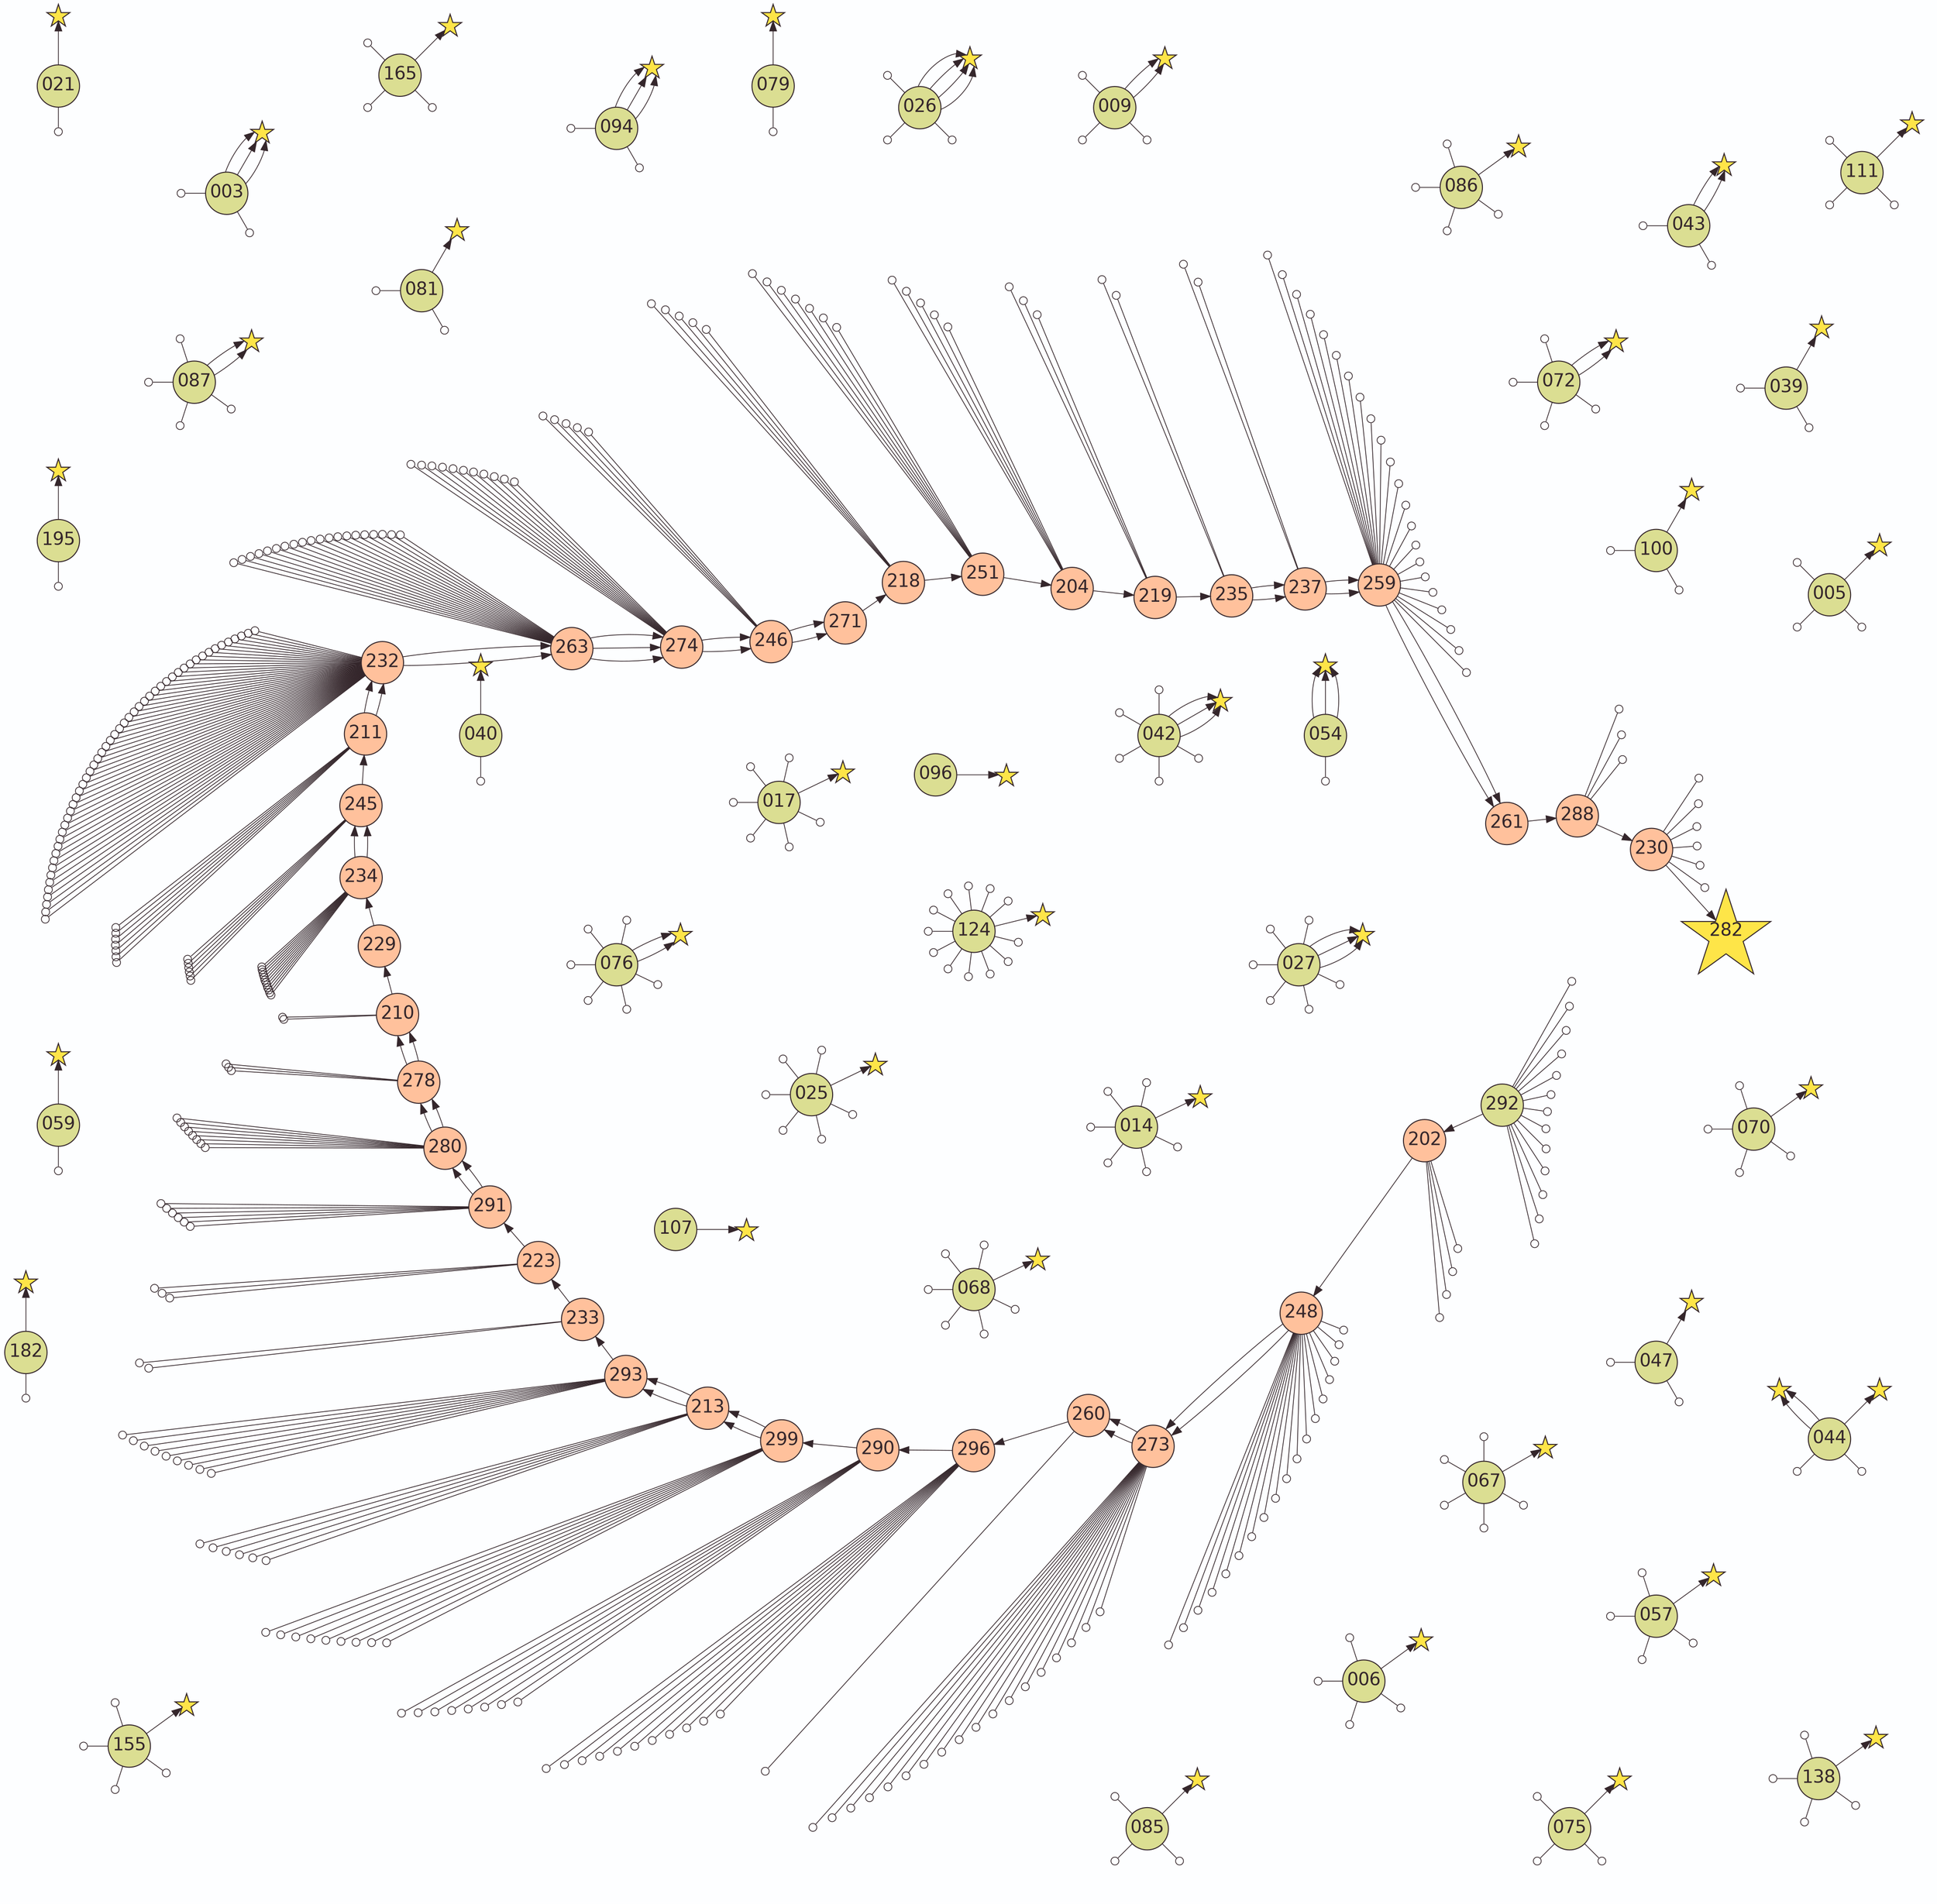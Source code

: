 digraph G {
    layout=twopi
    bgcolor="#FDFEFF"
    edge [color="#34262B" penwidth=0.75]
    node [
        shape=star
        fixedsize=true
        width=0.3
        height=0.3
        fillcolor="#FEE548"
        color="#34262B"
        fontcolor="#34262B"
        fontsize=18
        penwidth=1
        style=filled
        label=""
    ]
    277188057325886 193463557666227 193463557666227 182539881918263 187585923555809 121547412884536 247544396373740 247544396373740 90839909553096 280801375675858 280801375675858 280801375675858 55854494219743 55854494219743 55854494219743 77191907184689 197900983482675 49575162872514 84251176340340 84251176340340 37866128927776 37866128927776 37866128927776 50456293063144 43960726316290 28656982759764 28656982759764 73069103461713 73069103461713 73069103461713 109257705314666 109257705314666 109257705314666 109257705314666 266261277495698 45621832989645 22401682656901 237198611917183 38434253883545 90985623884769 90985623884769 35262564457475 92824599831148 228187753193732 33230359114295 258097437283038 47439791104999 132630497279838 75342239292029 75342239292029 75342239292029 55736138018853 55736138018853 66357077558466 239302585345502 224545590069832 188924508214942 31705244033350 186408893052793 194602539651625 158853303138975
    node [
        width=1.2
        height=1.2
        fontname=Helvetica
        label="\N"
    ]
    282
    node [
        width=0.6
        height=0.6
        shape=circle
        fillcolor="#FFC19C"
    ]
    202 248 273 273 260 260 296 290 299 213 213 293 293 233 223 291 280 280 278 278 210 210 229 234 245 245 211 232 232 263 263 274 274 274 246 246 271 271 218 251 204 219 235 237 237 259 259 261 261 288 230 282
    node [fillcolor="#DBDE92"]
    096 -> 277188057325886
    072 -> 193463557666227
    072 -> 193463557666227
    025 -> 182539881918263
    081 -> 187585923555809
    014 -> 121547412884536
    009 -> 247544396373740
    009 -> 247544396373740
    057 -> 90839909553096
    042 -> 280801375675858
    042 -> 280801375675858
    042 -> 280801375675858
    054 -> 55854494219743
    054 -> 55854494219743
    054 -> 55854494219743
    047 -> 77191907184689
    017 -> 197900983482675
    100 -> 49575162872514
    043 -> 84251176340340
    043 -> 84251176340340
    027 -> 37866128927776
    027 -> 37866128927776
    027 -> 37866128927776
    006 -> 50456293063144
    040 -> 43960726316290
    076 -> 28656982759764
    076 -> 28656982759764
    003 -> 73069103461713
    003 -> 73069103461713
    003 -> 73069103461713
    026 -> 109257705314666
    026 -> 109257705314666
    026 -> 109257705314666
    026 -> 109257705314666
    085 -> 266261277495698
    059 -> 45621832989645
    086 -> 22401682656901
    075 -> 237198611917183
    044 -> 38434253883545
    044 -> 90985623884769
    044 -> 90985623884769
    079 -> 35262564457475
    070 -> 92824599831148
    039 -> 228187753193732
    005 -> 33230359114295
    021 -> 258097437283038
    068 -> 47439791104999
    067 -> 132630497279838
    094 -> 75342239292029
    094 -> 75342239292029
    094 -> 75342239292029
    087 -> 55736138018853
    087 -> 55736138018853
    155 -> 66357077558466
    165 -> 239302585345502
    195 -> 224545590069832
    124 -> 188924508214942
    111 -> 31705244033350
    138 -> 186408893052793
    182 -> 194602539651625
    107 -> 158853303138975
    292 -> 202
    202 -> 248
    248 -> 273
    248 -> 273
    273 -> 260
    273 -> 260
    260 -> 296
    296 -> 290
    290 -> 299
    299 -> 213
    299 -> 213
    213 -> 293
    213 -> 293
    293 -> 233
    233 -> 223
    223 -> 291
    291 -> 280
    291 -> 280
    280 -> 278
    280 -> 278
    278 -> 210
    278 -> 210
    210 -> 229
    229 -> 234
    234 -> 245
    234 -> 245
    245 -> 211
    211 -> 232
    211 -> 232
    232 -> 263
    232 -> 263
    263 -> 274
    263 -> 274
    263 -> 274
    274 -> 246
    274 -> 246
    246 -> 271
    246 -> 271
    271 -> 218
    218 -> 251
    251 -> 204
    204 -> 219
    219 -> 235
    235 -> 237
    235 -> 237
    237 -> 259
    237 -> 259
    259 -> 261
    259 -> 261
    261 -> 288
    288 -> 230
    230 -> 282
    node [style=invisible label=""]
    193463557666252 193743550563860 193463557666217 193743550563855 183467984124576 183575495348301 168401481460014 183424657191493 182851553971108 182662647212496 194003821589142 260431693368971 119812395059772 121924365177844 122768561905404 64540135534716 119422735518001 116949542988776 254816711559663 251361616039499 275960119785862 184208157323185 92879073826418 88331961619126 88604796156169 239190567425228 238123576665781 281293740836739 272617613463667 281444516197869 39827461412739 105055631015335 104090784419174 231197938647178 198589419831240 198096165093104 197952218980703 198236888652367 199614612726717 81677792822430 49955671513375 49132726433716 276441112823444 48902479522923 116353315606065 41293304858205 258052048178092 42361651436650376 11123018842842706 6474866598159113 17030260728710710 210427638332216 38456503229654 3721072361723837 4967715019409 1192216336430616 241720402202009 21430573136749139 34188037099472 33360200957060 85187329626560 122491066282750 108843736867662 108248540469739 61736519025127 266261277495707 266261277495710 1329401300106357 45621832997189 42992291083565 211855004386015 42992291083394 42992291083958 251776274764503 36044330615759 237198611917008 38434253883451 40517295381465 259127765858184 94676153850983 92482857969603 37820935217672 96611001718702 228187753193743 228072470294219 65183165248497 22738015497463 18321013237642 258097437283035 51191127804180 44812356999030 45514248724774 44856017610389 66759007187964 63178303334365 120561132657399 126963131636378 135003789869154 133085928656854 95355614315712 85933205320389 86062602977904 68533660443213 53857358872485 55511090190541 56066717752285 66736320445518 66357077558467 66357077558464 66357077558489 211309138370215 226263957389647 212554825623622 227288991343274 176265284667533 178071863175435 188924508214912 202306746617045 181836323370246 188924508215019 23514299734381 188924508214937 186281925673322 178607355549109 202306746617042 186884633865487 102952489157770 39558644380298 34883717707846 188425159349547 188425159349548 144631461420699 186408893052792 246935633865882 195686447199327 205519453350896 929 199346657193278 424242424242 155809137544 279680625078 603272715449 201571967109203 199452414687976 199180242280510 148811124286159 228848097467290 132373152290124 132644663458527 199153285283393 199322051023004 135027943529338 132585563656175 133216494651798 146498024974452 145527136217977 165769410024475 145180749150614 146232836368335 180943865776813 163369403918815 146930473136652 142585425499761 151720851164865 154105594422951 147028646639341 149247564331413 71494263716792 188306757897563 26816430458468 19216435029683 24785529229085 89019351929868 23123170347628 23691086039168 142618897171581 17691026110810 19532799426917 140891164903223 247106483908566 249871555863056 92210171162598 24565839876064 24557156455653 2434370266134725 18964888453659 248991784510317 98793460417941 2536522904838811 135227922563396 124301729415007 123422676261955 126875676043547 3009697435510295 3001766515325631 127168031083523 125596649933472 2558934368960178 19168261851127801 772137991721553 193245401774602 192308410097793 190336680744390 3604251063813802 2862171776794621 191020162886889 190174917005301 276671510730656 2524283064090467 1642024652348082 117017318113031 271420708646073 270914523185270 260499047309747 2868163810548786 261010371019703 76730515229129 75065103920826 76658016394659 78063208358748 75384111141558 76803551507628 5342142872092406 114711386921851 1354024286935265 1354024286933044 1354024286935791 126675475650241 1354024286933047 248279778282645 1354024286934568 185354838924717 188964717342075 134309140194312 135127457853192 509365264497020 247944968152914 272430038527657 272430038527661 272430038527658 267722919784034 276034611516644 251851091333165 258410083775252 257524701210619 257546525329551 258794250319054 259255053227244 259216714202008 258569461026220 243840687043862 362903624586901 528131746447863 125901719735625 106864725510403 261695855317106 261829748741243 262587422078628 262070208998013 261714954515091 262174732034556 262726998896661 262698548759029 262383347087737 262652933670912 261830134289999 262295276787952 58086359171836 46814116783956 63128643139812 53529714745772 50748063158790 40479617348620 256704908758893 261085848554091 260325676459302 467703788993279 947889336801486 261983777339523 260435668563453 229762560444602 262620172668328 255604745855644 194991120672130 200752933390655 204702832798245 163684979443916 230258251828010 236424629384868 238313710351111 717583044777483 857480333010058 528522246077374 360147501122042 270509736081921 121527933963936 160556761709345 170451720574127 228787151726091 208379674493553 246239344082350 215073634952893 236124077259621 231475863816163 237447499787345 241942928633736 364994848571579 238868383625510 237053706636698 231942614694830 844877787026496 230698768359924 241967803031311 234997738616951 217694314525206 240942356110887 226593241512051 211641042456076 241104263237468 242799357386009 212921219548036 240798434332737 244216973694609 229136462455978 218197488525080 238672868557071 242658611439496 229065237408191 216053094707041 245264438481172 231657978541969 1382659700335968 482099888267419 294982615083146 399182081522365 294874876185980 120818867088701 56486895769337 68965952848429 281984479623128 723780571637027 175722210789085 23894897435970 8591835425496926 119530617109484 349287031612028 21569598032549 67123063333874 286755705489569 650519309031930 361224835494004 408572880456960 34060400003691 903537297919843 494087941216660 25750249355148829 896445784842039 558275774746360 13572573590164895 2706439890478986 871446028660272 306690925222138 416113617689328 240680343906218 240830572271577 221468478021960 229453564603235 230927989275918 220988293280185 1084294747220689 220988293304982 985732817252103 220988293283441 141278765616653 141278767272663 141278777366055 141278777374859 6794660909070 6794660905172 141278777262533 114088927985572 138504111697290 924794368846691 77155186992067 82949558089423 81228778822957 108767776915500 108097759027607 28699900959175 27823568765723 9284252300623 12783678956094 35528259146630 4631603961822083 34293752761336 40378351488970 40378351488779 40378351488774 40378351488822 23523223869062 10051210768254 195865072865396 44532552515414 44532552515412 40378351488769 40378351488768 40378351488776 40378351488775 40378351488772 40378351488771 2169305801017382 665270457511348 66996202297635 66996202297634 192569674936728 176192663713460 185104865261726 367532116593824 82761685203165 79583707664199 79836054254260 81436697067876 84012877103092
    edge [arrowhead=odot]
    072 -> 193463557666252
    072 -> 193743550563860
    072 -> 193463557666217
    072 -> 193743550563855
    025 -> 183467984124576
    025 -> 183575495348301
    025 -> 168401481460014
    025 -> 183424657191493
    025 -> 182851553971108
    025 -> 182662647212496
    081 -> 194003821589142
    081 -> 260431693368971
    014 -> 119812395059772
    014 -> 121924365177844
    014 -> 122768561905404
    014 -> 64540135534716
    014 -> 119422735518001
    014 -> 116949542988776
    009 -> 254816711559663
    009 -> 251361616039499
    009 -> 275960119785862
    057 -> 184208157323185
    057 -> 92879073826418
    057 -> 88331961619126
    057 -> 88604796156169
    042 -> 239190567425228
    042 -> 238123576665781
    042 -> 281293740836739
    042 -> 272617613463667
    042 -> 281444516197869
    054 -> 39827461412739
    047 -> 105055631015335
    047 -> 104090784419174
    017 -> 231197938647178
    017 -> 198589419831240
    017 -> 198096165093104
    017 -> 197952218980703
    017 -> 198236888652367
    017 -> 199614612726717
    100 -> 81677792822430
    100 -> 49955671513375
    043 -> 49132726433716
    043 -> 276441112823444
    027 -> 48902479522923
    027 -> 116353315606065
    027 -> 41293304858205
    027 -> 258052048178092
    027 -> 42361651436650376
    027 -> 11123018842842706
    006 -> 6474866598159113
    006 -> 17030260728710710
    006 -> 210427638332216
    006 -> 38456503229654
    040 -> 3721072361723837
    076 -> 4967715019409
    076 -> 1192216336430616
    076 -> 241720402202009
    076 -> 21430573136749139
    076 -> 34188037099472
    076 -> 33360200957060
    003 -> 85187329626560
    003 -> 122491066282750
    026 -> 108843736867662
    026 -> 108248540469739
    026 -> 61736519025127
    085 -> 266261277495707
    085 -> 266261277495710
    085 -> 1329401300106357
    059 -> 45621832997189
    086 -> 42992291083565
    086 -> 211855004386015
    086 -> 42992291083394
    086 -> 42992291083958
    075 -> 251776274764503
    075 -> 36044330615759
    075 -> 237198611917008
    044 -> 38434253883451
    044 -> 40517295381465
    079 -> 259127765858184
    070 -> 94676153850983
    070 -> 92482857969603
    070 -> 37820935217672
    070 -> 96611001718702
    039 -> 228187753193743
    039 -> 228072470294219
    005 -> 65183165248497
    005 -> 22738015497463
    005 -> 18321013237642
    021 -> 258097437283035
    068 -> 51191127804180
    068 -> 44812356999030
    068 -> 45514248724774
    068 -> 44856017610389
    068 -> 66759007187964
    068 -> 63178303334365
    067 -> 120561132657399
    067 -> 126963131636378
    067 -> 135003789869154
    067 -> 133085928656854
    067 -> 95355614315712
    094 -> 85933205320389
    094 -> 86062602977904
    087 -> 68533660443213
    087 -> 53857358872485
    087 -> 55511090190541
    087 -> 56066717752285
    155 -> 66736320445518
    155 -> 66357077558467
    155 -> 66357077558464
    155 -> 66357077558489
    165 -> 211309138370215
    165 -> 226263957389647
    165 -> 212554825623622
    195 -> 227288991343274
    124 -> 176265284667533
    124 -> 178071863175435
    124 -> 188924508214912
    124 -> 202306746617045
    124 -> 181836323370246
    124 -> 188924508215019
    124 -> 23514299734381
    124 -> 188924508214937
    124 -> 186281925673322
    124 -> 178607355549109
    124 -> 202306746617042
    124 -> 186884633865487
    111 -> 102952489157770
    111 -> 39558644380298
    111 -> 34883717707846
    138 -> 188425159349547
    138 -> 188425159349548
    138 -> 144631461420699
    138 -> 186408893052792
    182 -> 246935633865882
    292 -> 195686447199327
    292 -> 205519453350896
    292 -> 929
    292 -> 199346657193278
    292 -> 424242424242
    292 -> 155809137544
    292 -> 279680625078
    292 -> 603272715449
    292 -> 201571967109203
    292 -> 199452414687976
    292 -> 199180242280510
    292 -> 148811124286159
    292 -> 228848097467290
    202 -> 132373152290124
    202 -> 132644663458527
    202 -> 199153285283393
    202 -> 199322051023004
    248 -> 135027943529338
    248 -> 132585563656175
    248 -> 133216494651798
    248 -> 146498024974452
    248 -> 145527136217977
    248 -> 165769410024475
    248 -> 145180749150614
    248 -> 146232836368335
    248 -> 180943865776813
    248 -> 163369403918815
    248 -> 146930473136652
    248 -> 142585425499761
    248 -> 151720851164865
    248 -> 154105594422951
    248 -> 147028646639341
    248 -> 149247564331413
    248 -> 71494263716792
    248 -> 188306757897563
    273 -> 26816430458468
    273 -> 19216435029683
    273 -> 24785529229085
    273 -> 89019351929868
    273 -> 23123170347628
    273 -> 23691086039168
    273 -> 142618897171581
    273 -> 17691026110810
    273 -> 19532799426917
    273 -> 140891164903223
    273 -> 247106483908566
    273 -> 249871555863056
    273 -> 92210171162598
    273 -> 24565839876064
    273 -> 24557156455653
    273 -> 2434370266134725
    273 -> 18964888453659
    273 -> 248991784510317
    260 -> 98793460417941
    296 -> 2536522904838811
    296 -> 135227922563396
    296 -> 124301729415007
    296 -> 123422676261955
    296 -> 126875676043547
    296 -> 3009697435510295
    296 -> 3001766515325631
    296 -> 127168031083523
    296 -> 125596649933472
    296 -> 2558934368960178
    296 -> 19168261851127801
    290 -> 772137991721553
    290 -> 193245401774602
    290 -> 192308410097793
    290 -> 190336680744390
    290 -> 3604251063813802
    290 -> 2862171776794621
    290 -> 191020162886889
    290 -> 190174917005301
    299 -> 276671510730656
    299 -> 2524283064090467
    299 -> 1642024652348082
    299 -> 117017318113031
    299 -> 271420708646073
    299 -> 270914523185270
    299 -> 260499047309747
    299 -> 2868163810548786
    299 -> 261010371019703
    213 -> 76730515229129
    213 -> 75065103920826
    213 -> 76658016394659
    213 -> 78063208358748
    213 -> 75384111141558
    213 -> 76803551507628
    293 -> 5342142872092406
    293 -> 114711386921851
    293 -> 1354024286935265
    293 -> 1354024286933044
    293 -> 1354024286935791
    293 -> 126675475650241
    293 -> 1354024286933047
    293 -> 248279778282645
    293 -> 1354024286934568
    233 -> 185354838924717
    233 -> 188964717342075
    223 -> 134309140194312
    223 -> 135127457853192
    223 -> 509365264497020
    291 -> 247944968152914
    291 -> 272430038527657
    291 -> 272430038527661
    291 -> 272430038527658
    291 -> 267722919784034
    291 -> 276034611516644
    280 -> 251851091333165
    280 -> 258410083775252
    280 -> 257524701210619
    280 -> 257546525329551
    280 -> 258794250319054
    280 -> 259255053227244
    280 -> 259216714202008
    280 -> 258569461026220
    278 -> 243840687043862
    278 -> 362903624586901
    278 -> 528131746447863
    210 -> 125901719735625
    210 -> 106864725510403
    234 -> 261695855317106
    234 -> 261829748741243
    234 -> 262587422078628
    234 -> 262070208998013
    234 -> 261714954515091
    234 -> 262174732034556
    234 -> 262726998896661
    234 -> 262698548759029
    234 -> 262383347087737
    234 -> 262652933670912
    234 -> 261830134289999
    234 -> 262295276787952
    245 -> 58086359171836
    245 -> 46814116783956
    245 -> 63128643139812
    245 -> 53529714745772
    245 -> 50748063158790
    245 -> 40479617348620
    211 -> 256704908758893
    211 -> 261085848554091
    211 -> 260325676459302
    211 -> 467703788993279
    211 -> 947889336801486
    211 -> 261983777339523
    211 -> 260435668563453
    232 -> 229762560444602
    232 -> 262620172668328
    232 -> 255604745855644
    232 -> 194991120672130
    232 -> 200752933390655
    232 -> 204702832798245
    232 -> 163684979443916
    232 -> 230258251828010
    232 -> 236424629384868
    232 -> 238313710351111
    232 -> 717583044777483
    232 -> 857480333010058
    232 -> 528522246077374
    232 -> 360147501122042
    232 -> 270509736081921
    232 -> 121527933963936
    232 -> 160556761709345
    232 -> 170451720574127
    232 -> 228787151726091
    232 -> 208379674493553
    232 -> 246239344082350
    232 -> 215073634952893
    232 -> 236124077259621
    232 -> 231475863816163
    232 -> 237447499787345
    232 -> 241942928633736
    232 -> 364994848571579
    232 -> 238868383625510
    232 -> 237053706636698
    232 -> 231942614694830
    232 -> 844877787026496
    232 -> 230698768359924
    232 -> 241967803031311
    232 -> 234997738616951
    232 -> 217694314525206
    232 -> 240942356110887
    232 -> 226593241512051
    232 -> 211641042456076
    232 -> 241104263237468
    232 -> 242799357386009
    232 -> 212921219548036
    232 -> 240798434332737
    232 -> 244216973694609
    232 -> 229136462455978
    232 -> 218197488525080
    232 -> 238672868557071
    232 -> 242658611439496
    232 -> 229065237408191
    232 -> 216053094707041
    232 -> 245264438481172
    232 -> 231657978541969
    232 -> 1382659700335968
    263 -> 482099888267419
    263 -> 294982615083146
    263 -> 399182081522365
    263 -> 294874876185980
    263 -> 120818867088701
    263 -> 56486895769337
    263 -> 68965952848429
    263 -> 281984479623128
    263 -> 723780571637027
    263 -> 175722210789085
    263 -> 23894897435970
    263 -> 8591835425496926
    263 -> 119530617109484
    263 -> 349287031612028
    263 -> 21569598032549
    263 -> 67123063333874
    263 -> 286755705489569
    263 -> 650519309031930
    263 -> 361224835494004
    263 -> 408572880456960
    274 -> 34060400003691
    274 -> 903537297919843
    274 -> 494087941216660
    274 -> 25750249355148829
    274 -> 896445784842039
    274 -> 558275774746360
    274 -> 13572573590164895
    274 -> 2706439890478986
    274 -> 871446028660272
    274 -> 306690925222138
    274 -> 416113617689328
    246 -> 240680343906218
    246 -> 240830572271577
    246 -> 221468478021960
    246 -> 229453564603235
    246 -> 230927989275918
    218 -> 220988293280185
    218 -> 1084294747220689
    218 -> 220988293304982
    218 -> 985732817252103
    218 -> 220988293283441
    251 -> 141278765616653
    251 -> 141278767272663
    251 -> 141278777366055
    251 -> 141278777374859
    251 -> 6794660909070
    251 -> 6794660905172
    251 -> 141278777262533
    204 -> 114088927985572
    204 -> 138504111697290
    204 -> 924794368846691
    204 -> 77155186992067
    204 -> 82949558089423
    219 -> 81228778822957
    219 -> 108767776915500
    219 -> 108097759027607
    235 -> 28699900959175
    235 -> 27823568765723
    237 -> 9284252300623
    237 -> 12783678956094
    259 -> 35528259146630
    259 -> 4631603961822083
    259 -> 34293752761336
    259 -> 40378351488970
    259 -> 40378351488779
    259 -> 40378351488774
    259 -> 40378351488822
    259 -> 23523223869062
    259 -> 10051210768254
    259 -> 195865072865396
    259 -> 44532552515414
    259 -> 44532552515412
    259 -> 40378351488769
    259 -> 40378351488768
    259 -> 40378351488776
    259 -> 40378351488775
    259 -> 40378351488772
    259 -> 40378351488771
    259 -> 2169305801017382
    259 -> 665270457511348
    259 -> 66996202297635
    259 -> 66996202297634
    288 -> 192569674936728
    288 -> 176192663713460
    288 -> 185104865261726
    230 -> 367532116593824
    230 -> 82761685203165
    230 -> 79583707664199
    230 -> 79836054254260
    230 -> 81436697067876
    230 -> 84012877103092
}
